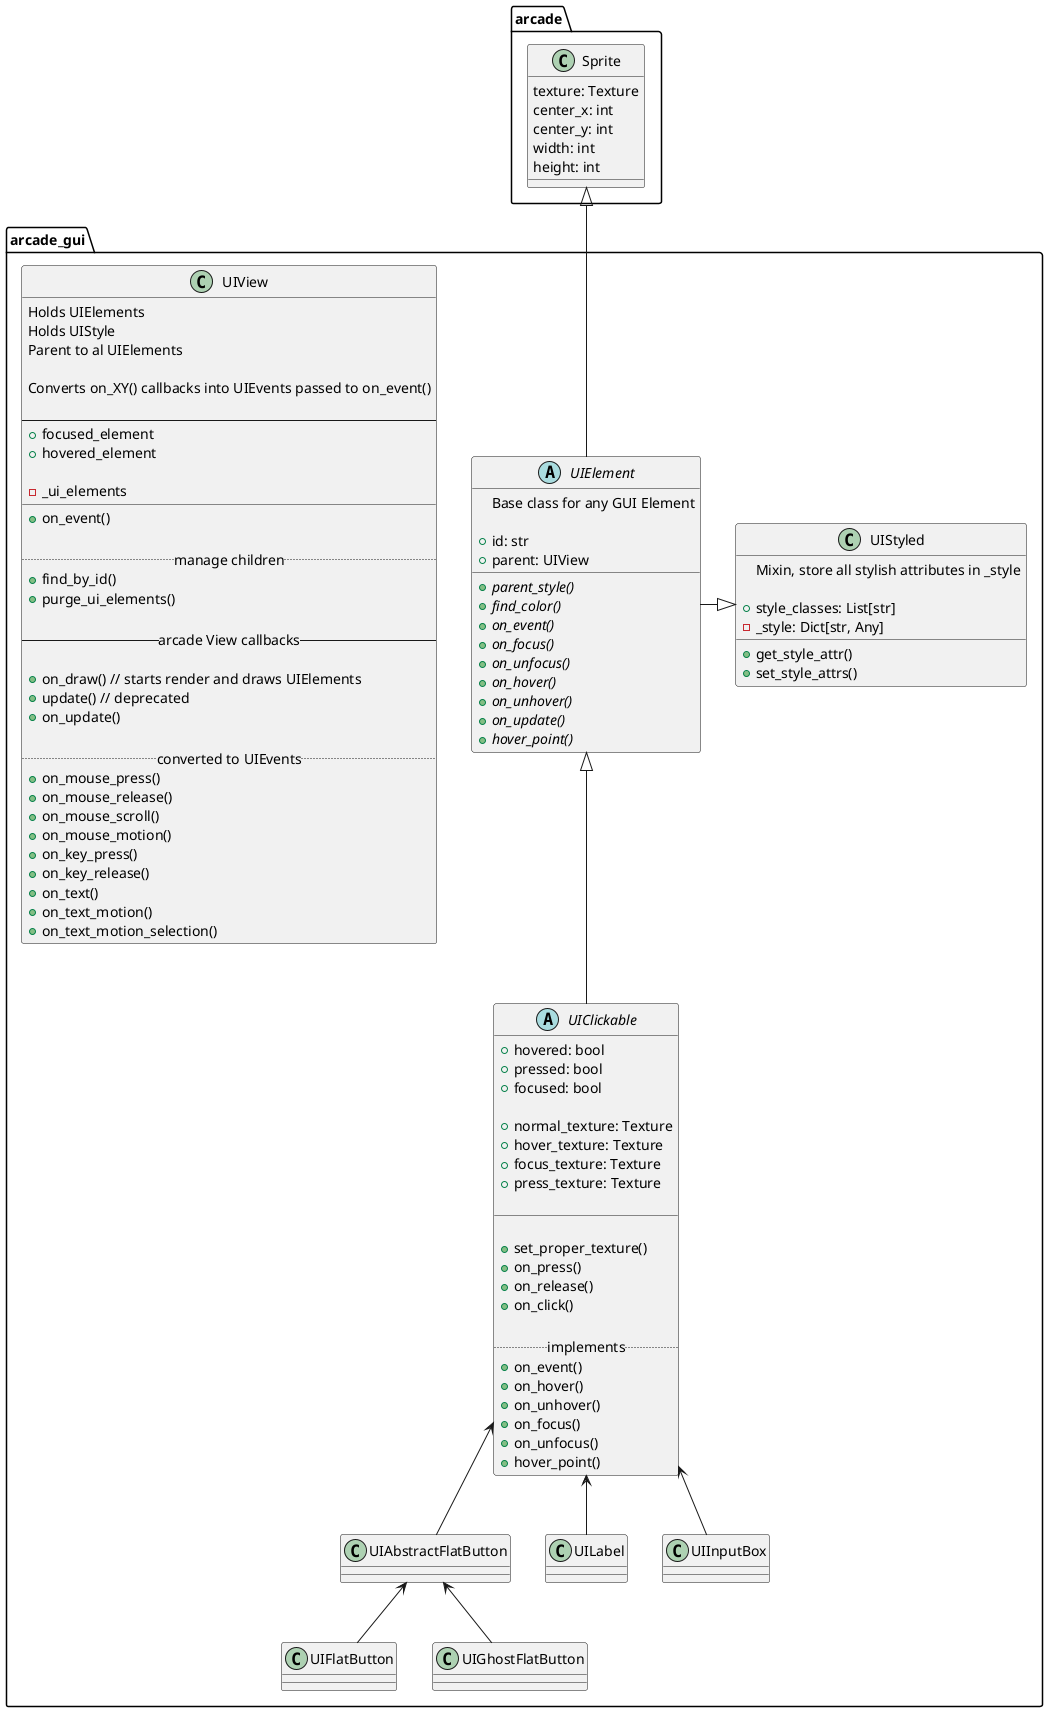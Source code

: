 @startuml



class arcade.Sprite {
    texture: Texture
    center_x: int
    center_y: int
    width: int
    height: int
}

package arcade_gui{

    class UIView{
        Holds UIElements
        Holds UIStyle
        Parent to al UIElements

        Converts on_XY() callbacks into UIEvents passed to on_event()

        --
        + focused_element
        + hovered_element

        - _ui_elements
        __
        + on_event()

        .. manage children ..
        + find_by_id()
        + purge_ui_elements()

        -- arcade View callbacks  --

        + on_draw() // starts render and draws UIElements
        + update() // deprecated
        + on_update()

        .. converted to UIEvents ..
        + on_mouse_press()
        + on_mouse_release()
        + on_mouse_scroll()
        + on_mouse_motion()
        + on_key_press()
        + on_key_release()
        + on_text()
        + on_text_motion()
        + on_text_motion_selection()
    }


    class UIStyled {
        Mixin, store all stylish attributes in _style

        + style_classes: List[str]
        - _style: Dict[str, Any]

        + get_style_attr()
        + set_style_attrs()
    }


    abstract class UIElement {
        Base class for any GUI Element

        + id: str
        + parent: UIView

        + {abstract} parent_style()
        + {abstract} find_color()
        + {abstract} on_event()
        + {abstract} on_focus()
        + {abstract} on_unfocus()
        + {abstract} on_hover()
        + {abstract} on_unhover()
        + {abstract} on_update()
        + {abstract} hover_point()
    }
    UIElement -right-|> UIStyled
    UIElement -up-|> arcade.Sprite

    abstract class UIClickable {
        + hovered: bool
        + pressed: bool
        + focused: bool

        + normal_texture: Texture
        + hover_texture: Texture
        + focus_texture: Texture
        + press_texture: Texture

        __

        + set_proper_texture()
        + on_press()
        + on_release()
        + on_click()

        .. implements ..
        + on_event()
        + on_hover()
        + on_unhover()
        + on_focus()
        + on_unfocus()
        + hover_point()
    }
    UIClickable -up-|> UIElement


    UILabel -up-> UIClickable
    UIAbstractFlatButton -up-> UIClickable
    UIInputBox -up-> UIClickable

    UIFlatButton -up-> UIAbstractFlatButton
    UIGhostFlatButton -up-> UIAbstractFlatButton

}



@enduml